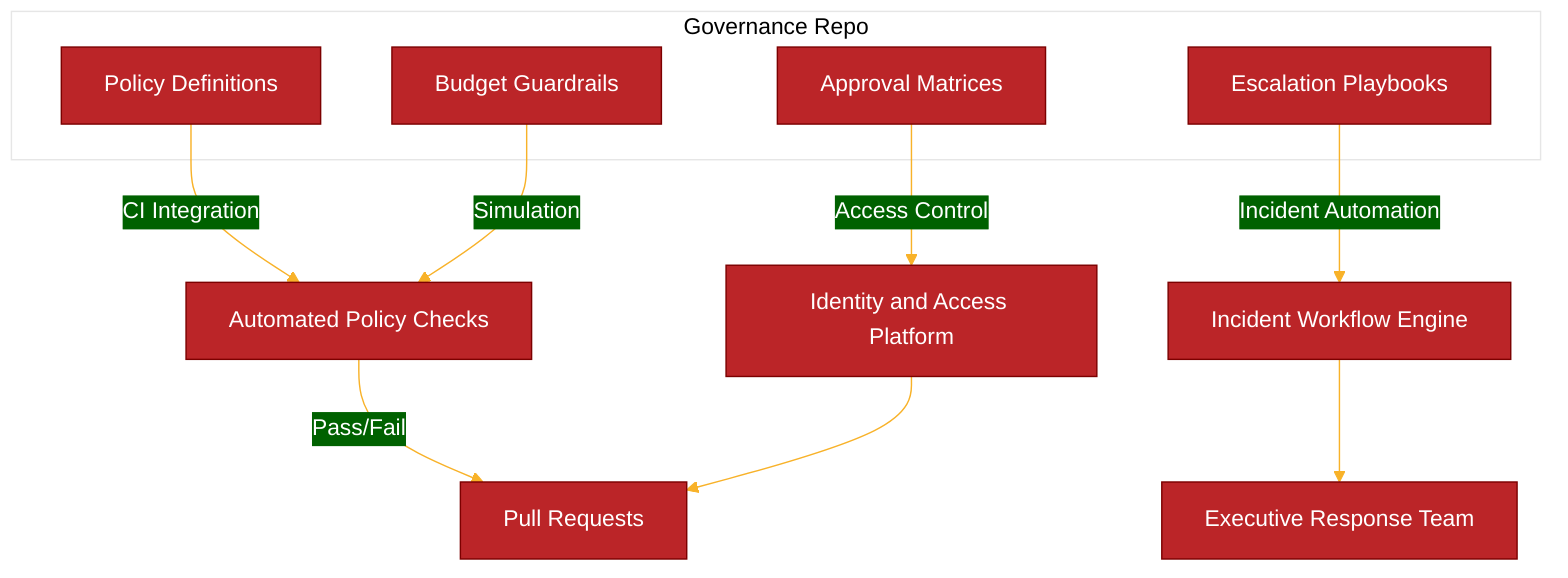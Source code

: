 ---
config:
  theme: 'base'
  themeVariables:
    primaryColor: '#BB2528'
    primaryTextColor: '#fff'
    primaryBorderColor: '#7C0000'
    lineColor: '#F8B229'
    secondaryColor: '#006100'
    tertiaryColor: '#fff'
---
%% Governance repository automation flow
graph TD
    subgraph Governance Repo
        Policy[Policy Definitions]
        Guardrails[Budget Guardrails]
        Playbooks[Escalation Playbooks]
        Roles[Approval Matrices]
    end

    Policy -->|CI Integration| Checks[Automated Policy Checks]
    Guardrails -->|Simulation| Checks
    Playbooks -->|Incident Automation| Workflow[Incident Workflow Engine]
    Roles -->|Access Control| IAM[Identity and Access Platform]

    Checks -->|Pass/Fail| PR[Pull Requests]
    Workflow --> Response[Executive Response Team]
    IAM --> PR